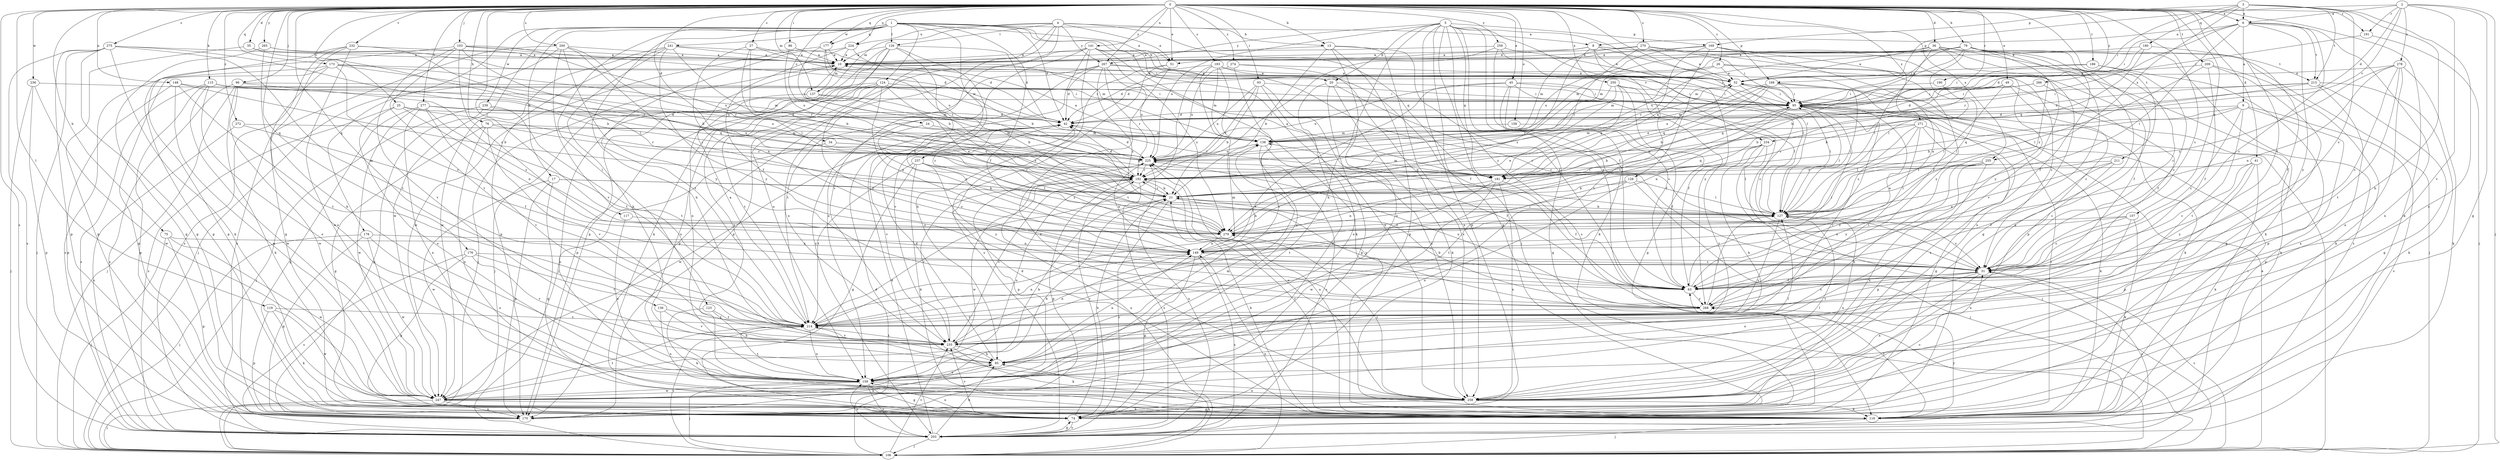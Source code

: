 strict digraph  {
0;
1;
2;
3;
4;
5;
6;
8;
9;
10;
13;
17;
20;
21;
24;
25;
26;
27;
31;
34;
35;
36;
41;
42;
45;
49;
51;
52;
63;
74;
75;
76;
79;
85;
86;
93;
95;
96;
103;
106;
115;
116;
117;
119;
123;
124;
126;
127;
128;
136;
137;
138;
141;
148;
149;
157;
158;
159;
168;
169;
170;
173;
176;
177;
178;
180;
181;
186;
190;
191;
192;
193;
200;
203;
209;
211;
213;
214;
224;
225;
232;
234;
235;
236;
237;
239;
241;
247;
250;
255;
258;
259;
265;
266;
267;
268;
270;
271;
272;
274;
275;
277;
278;
279;
0 -> 6  [label=a];
0 -> 13  [label=b];
0 -> 24  [label=c];
0 -> 25  [label=c];
0 -> 26  [label=c];
0 -> 27  [label=c];
0 -> 31  [label=c];
0 -> 34  [label=d];
0 -> 35  [label=d];
0 -> 36  [label=d];
0 -> 41  [label=d];
0 -> 45  [label=e];
0 -> 49  [label=e];
0 -> 51  [label=e];
0 -> 63  [label=f];
0 -> 75  [label=h];
0 -> 76  [label=h];
0 -> 79  [label=h];
0 -> 86  [label=i];
0 -> 93  [label=i];
0 -> 96  [label=j];
0 -> 103  [label=j];
0 -> 115  [label=k];
0 -> 116  [label=k];
0 -> 117  [label=l];
0 -> 119  [label=l];
0 -> 128  [label=m];
0 -> 136  [label=m];
0 -> 137  [label=m];
0 -> 141  [label=n];
0 -> 148  [label=n];
0 -> 157  [label=o];
0 -> 158  [label=o];
0 -> 168  [label=p];
0 -> 173  [label=q];
0 -> 176  [label=q];
0 -> 177  [label=q];
0 -> 186  [label=r];
0 -> 190  [label=r];
0 -> 191  [label=r];
0 -> 193  [label=s];
0 -> 200  [label=s];
0 -> 203  [label=s];
0 -> 209  [label=t];
0 -> 211  [label=t];
0 -> 224  [label=u];
0 -> 232  [label=v];
0 -> 236  [label=w];
0 -> 250  [label=x];
0 -> 255  [label=x];
0 -> 259  [label=y];
0 -> 265  [label=y];
0 -> 266  [label=y];
0 -> 267  [label=y];
0 -> 270  [label=z];
0 -> 271  [label=z];
0 -> 272  [label=z];
0 -> 274  [label=z];
0 -> 275  [label=z];
0 -> 277  [label=z];
1 -> 13  [label=b];
1 -> 17  [label=b];
1 -> 20  [label=b];
1 -> 42  [label=d];
1 -> 51  [label=e];
1 -> 63  [label=f];
1 -> 85  [label=h];
1 -> 123  [label=l];
1 -> 124  [label=l];
1 -> 126  [label=l];
1 -> 177  [label=q];
1 -> 178  [label=q];
1 -> 234  [label=v];
1 -> 237  [label=w];
1 -> 239  [label=w];
1 -> 241  [label=w];
1 -> 247  [label=w];
2 -> 6  [label=a];
2 -> 42  [label=d];
2 -> 74  [label=g];
2 -> 106  [label=j];
2 -> 168  [label=p];
2 -> 191  [label=r];
2 -> 234  [label=v];
2 -> 235  [label=v];
2 -> 278  [label=z];
3 -> 6  [label=a];
3 -> 31  [label=c];
3 -> 85  [label=h];
3 -> 95  [label=i];
3 -> 169  [label=p];
3 -> 180  [label=q];
3 -> 213  [label=t];
3 -> 255  [label=x];
3 -> 258  [label=x];
4 -> 8  [label=a];
4 -> 51  [label=e];
4 -> 126  [label=l];
4 -> 137  [label=m];
4 -> 159  [label=o];
4 -> 181  [label=q];
4 -> 224  [label=u];
4 -> 235  [label=v];
4 -> 258  [label=x];
4 -> 267  [label=y];
5 -> 20  [label=b];
5 -> 31  [label=c];
5 -> 63  [label=f];
5 -> 74  [label=g];
5 -> 85  [label=h];
5 -> 106  [label=j];
5 -> 127  [label=l];
5 -> 169  [label=p];
5 -> 170  [label=p];
5 -> 181  [label=q];
5 -> 203  [label=s];
5 -> 225  [label=u];
5 -> 267  [label=y];
5 -> 268  [label=y];
6 -> 8  [label=a];
6 -> 9  [label=a];
6 -> 31  [label=c];
6 -> 95  [label=i];
6 -> 127  [label=l];
6 -> 192  [label=r];
6 -> 213  [label=t];
6 -> 258  [label=x];
6 -> 268  [label=y];
8 -> 10  [label=a];
8 -> 51  [label=e];
8 -> 63  [label=f];
8 -> 106  [label=j];
8 -> 213  [label=t];
8 -> 214  [label=t];
8 -> 268  [label=y];
8 -> 279  [label=z];
9 -> 21  [label=b];
9 -> 31  [label=c];
9 -> 42  [label=d];
9 -> 170  [label=p];
9 -> 181  [label=q];
9 -> 203  [label=s];
9 -> 214  [label=t];
10 -> 52  [label=e];
10 -> 106  [label=j];
10 -> 137  [label=m];
13 -> 10  [label=a];
13 -> 21  [label=b];
13 -> 63  [label=f];
13 -> 74  [label=g];
13 -> 159  [label=o];
13 -> 258  [label=x];
17 -> 21  [label=b];
17 -> 74  [label=g];
17 -> 170  [label=p];
17 -> 247  [label=w];
17 -> 279  [label=z];
20 -> 31  [label=c];
20 -> 74  [label=g];
20 -> 95  [label=i];
20 -> 116  [label=k];
20 -> 247  [label=w];
21 -> 127  [label=l];
21 -> 192  [label=r];
21 -> 203  [label=s];
21 -> 268  [label=y];
24 -> 138  [label=m];
24 -> 279  [label=z];
25 -> 42  [label=d];
25 -> 149  [label=n];
25 -> 159  [label=o];
25 -> 192  [label=r];
25 -> 203  [label=s];
26 -> 31  [label=c];
26 -> 42  [label=d];
26 -> 52  [label=e];
26 -> 63  [label=f];
26 -> 138  [label=m];
27 -> 10  [label=a];
27 -> 42  [label=d];
27 -> 127  [label=l];
27 -> 149  [label=n];
27 -> 192  [label=r];
31 -> 63  [label=f];
31 -> 159  [label=o];
31 -> 203  [label=s];
31 -> 214  [label=t];
31 -> 258  [label=x];
34 -> 159  [label=o];
34 -> 181  [label=q];
34 -> 225  [label=u];
35 -> 10  [label=a];
35 -> 170  [label=p];
35 -> 192  [label=r];
36 -> 10  [label=a];
36 -> 52  [label=e];
36 -> 116  [label=k];
36 -> 127  [label=l];
36 -> 138  [label=m];
36 -> 203  [label=s];
36 -> 235  [label=v];
36 -> 258  [label=x];
41 -> 31  [label=c];
41 -> 116  [label=k];
41 -> 170  [label=p];
41 -> 192  [label=r];
41 -> 268  [label=y];
42 -> 138  [label=m];
42 -> 235  [label=v];
42 -> 247  [label=w];
45 -> 31  [label=c];
45 -> 63  [label=f];
45 -> 74  [label=g];
45 -> 95  [label=i];
45 -> 127  [label=l];
45 -> 214  [label=t];
45 -> 225  [label=u];
49 -> 31  [label=c];
49 -> 42  [label=d];
49 -> 95  [label=i];
49 -> 116  [label=k];
49 -> 127  [label=l];
49 -> 181  [label=q];
51 -> 203  [label=s];
51 -> 235  [label=v];
51 -> 258  [label=x];
52 -> 95  [label=i];
52 -> 127  [label=l];
63 -> 52  [label=e];
63 -> 95  [label=i];
63 -> 268  [label=y];
74 -> 21  [label=b];
74 -> 159  [label=o];
74 -> 192  [label=r];
74 -> 203  [label=s];
74 -> 235  [label=v];
75 -> 74  [label=g];
75 -> 106  [label=j];
75 -> 149  [label=n];
75 -> 247  [label=w];
76 -> 74  [label=g];
76 -> 138  [label=m];
76 -> 192  [label=r];
76 -> 235  [label=v];
76 -> 258  [label=x];
79 -> 10  [label=a];
79 -> 21  [label=b];
79 -> 31  [label=c];
79 -> 63  [label=f];
79 -> 95  [label=i];
79 -> 127  [label=l];
79 -> 138  [label=m];
79 -> 170  [label=p];
79 -> 225  [label=u];
79 -> 258  [label=x];
79 -> 279  [label=z];
85 -> 42  [label=d];
85 -> 149  [label=n];
85 -> 159  [label=o];
86 -> 10  [label=a];
86 -> 225  [label=u];
93 -> 21  [label=b];
93 -> 95  [label=i];
93 -> 159  [label=o];
93 -> 192  [label=r];
93 -> 225  [label=u];
93 -> 258  [label=x];
95 -> 42  [label=d];
95 -> 106  [label=j];
95 -> 127  [label=l];
95 -> 149  [label=n];
95 -> 258  [label=x];
95 -> 279  [label=z];
96 -> 95  [label=i];
96 -> 106  [label=j];
96 -> 116  [label=k];
96 -> 203  [label=s];
96 -> 214  [label=t];
96 -> 247  [label=w];
103 -> 10  [label=a];
103 -> 21  [label=b];
103 -> 42  [label=d];
103 -> 74  [label=g];
103 -> 214  [label=t];
103 -> 225  [label=u];
103 -> 235  [label=v];
103 -> 279  [label=z];
106 -> 31  [label=c];
106 -> 42  [label=d];
106 -> 52  [label=e];
106 -> 85  [label=h];
106 -> 149  [label=n];
106 -> 214  [label=t];
106 -> 225  [label=u];
106 -> 235  [label=v];
115 -> 95  [label=i];
115 -> 159  [label=o];
115 -> 170  [label=p];
115 -> 181  [label=q];
115 -> 203  [label=s];
115 -> 225  [label=u];
115 -> 247  [label=w];
116 -> 21  [label=b];
116 -> 42  [label=d];
116 -> 63  [label=f];
116 -> 95  [label=i];
116 -> 106  [label=j];
116 -> 192  [label=r];
116 -> 225  [label=u];
116 -> 268  [label=y];
117 -> 159  [label=o];
117 -> 279  [label=z];
119 -> 116  [label=k];
119 -> 170  [label=p];
119 -> 214  [label=t];
119 -> 247  [label=w];
123 -> 85  [label=h];
123 -> 116  [label=k];
123 -> 214  [label=t];
124 -> 63  [label=f];
124 -> 95  [label=i];
124 -> 106  [label=j];
124 -> 127  [label=l];
124 -> 149  [label=n];
124 -> 159  [label=o];
124 -> 170  [label=p];
124 -> 214  [label=t];
124 -> 279  [label=z];
126 -> 10  [label=a];
126 -> 31  [label=c];
126 -> 42  [label=d];
126 -> 116  [label=k];
126 -> 149  [label=n];
126 -> 159  [label=o];
126 -> 170  [label=p];
126 -> 258  [label=x];
127 -> 21  [label=b];
127 -> 31  [label=c];
127 -> 235  [label=v];
127 -> 258  [label=x];
127 -> 279  [label=z];
128 -> 21  [label=b];
128 -> 106  [label=j];
128 -> 127  [label=l];
128 -> 159  [label=o];
128 -> 214  [label=t];
136 -> 214  [label=t];
136 -> 235  [label=v];
136 -> 258  [label=x];
137 -> 21  [label=b];
137 -> 106  [label=j];
137 -> 138  [label=m];
138 -> 10  [label=a];
138 -> 63  [label=f];
138 -> 203  [label=s];
138 -> 225  [label=u];
141 -> 10  [label=a];
141 -> 31  [label=c];
141 -> 85  [label=h];
141 -> 116  [label=k];
141 -> 159  [label=o];
141 -> 170  [label=p];
141 -> 203  [label=s];
141 -> 258  [label=x];
141 -> 279  [label=z];
148 -> 21  [label=b];
148 -> 95  [label=i];
148 -> 170  [label=p];
148 -> 214  [label=t];
148 -> 247  [label=w];
149 -> 31  [label=c];
149 -> 74  [label=g];
149 -> 138  [label=m];
149 -> 203  [label=s];
157 -> 31  [label=c];
157 -> 116  [label=k];
157 -> 149  [label=n];
157 -> 258  [label=x];
157 -> 279  [label=z];
158 -> 63  [label=f];
158 -> 138  [label=m];
159 -> 21  [label=b];
159 -> 74  [label=g];
159 -> 106  [label=j];
159 -> 127  [label=l];
159 -> 203  [label=s];
159 -> 214  [label=t];
159 -> 247  [label=w];
159 -> 258  [label=x];
168 -> 21  [label=b];
168 -> 95  [label=i];
168 -> 116  [label=k];
168 -> 127  [label=l];
168 -> 138  [label=m];
168 -> 181  [label=q];
168 -> 225  [label=u];
169 -> 10  [label=a];
169 -> 74  [label=g];
169 -> 149  [label=n];
169 -> 181  [label=q];
169 -> 192  [label=r];
169 -> 225  [label=u];
169 -> 268  [label=y];
170 -> 31  [label=c];
170 -> 85  [label=h];
173 -> 31  [label=c];
173 -> 52  [label=e];
173 -> 138  [label=m];
173 -> 159  [label=o];
173 -> 170  [label=p];
173 -> 203  [label=s];
173 -> 225  [label=u];
176 -> 31  [label=c];
176 -> 74  [label=g];
176 -> 203  [label=s];
176 -> 214  [label=t];
176 -> 235  [label=v];
177 -> 10  [label=a];
177 -> 21  [label=b];
177 -> 192  [label=r];
177 -> 225  [label=u];
177 -> 247  [label=w];
178 -> 106  [label=j];
178 -> 149  [label=n];
178 -> 159  [label=o];
178 -> 170  [label=p];
178 -> 247  [label=w];
180 -> 10  [label=a];
180 -> 42  [label=d];
180 -> 63  [label=f];
180 -> 181  [label=q];
181 -> 10  [label=a];
181 -> 52  [label=e];
181 -> 63  [label=f];
181 -> 138  [label=m];
181 -> 149  [label=n];
181 -> 214  [label=t];
181 -> 247  [label=w];
181 -> 258  [label=x];
186 -> 31  [label=c];
186 -> 52  [label=e];
186 -> 95  [label=i];
186 -> 170  [label=p];
190 -> 95  [label=i];
190 -> 127  [label=l];
191 -> 95  [label=i];
191 -> 106  [label=j];
192 -> 21  [label=b];
192 -> 42  [label=d];
192 -> 159  [label=o];
192 -> 170  [label=p];
192 -> 203  [label=s];
192 -> 235  [label=v];
192 -> 247  [label=w];
193 -> 42  [label=d];
193 -> 52  [label=e];
193 -> 63  [label=f];
193 -> 85  [label=h];
193 -> 138  [label=m];
193 -> 159  [label=o];
193 -> 214  [label=t];
200 -> 10  [label=a];
200 -> 106  [label=j];
200 -> 192  [label=r];
200 -> 203  [label=s];
200 -> 235  [label=v];
200 -> 268  [label=y];
200 -> 279  [label=z];
203 -> 42  [label=d];
203 -> 74  [label=g];
203 -> 85  [label=h];
203 -> 95  [label=i];
203 -> 106  [label=j];
203 -> 159  [label=o];
203 -> 225  [label=u];
209 -> 52  [label=e];
209 -> 63  [label=f];
209 -> 74  [label=g];
209 -> 116  [label=k];
209 -> 127  [label=l];
211 -> 31  [label=c];
211 -> 63  [label=f];
211 -> 149  [label=n];
211 -> 192  [label=r];
213 -> 21  [label=b];
213 -> 42  [label=d];
213 -> 74  [label=g];
213 -> 95  [label=i];
213 -> 116  [label=k];
213 -> 258  [label=x];
214 -> 10  [label=a];
214 -> 149  [label=n];
214 -> 159  [label=o];
214 -> 235  [label=v];
224 -> 10  [label=a];
224 -> 21  [label=b];
224 -> 63  [label=f];
224 -> 214  [label=t];
225 -> 42  [label=d];
225 -> 149  [label=n];
225 -> 170  [label=p];
225 -> 181  [label=q];
225 -> 192  [label=r];
232 -> 10  [label=a];
232 -> 74  [label=g];
232 -> 127  [label=l];
232 -> 170  [label=p];
232 -> 203  [label=s];
232 -> 247  [label=w];
234 -> 85  [label=h];
234 -> 106  [label=j];
234 -> 127  [label=l];
234 -> 181  [label=q];
234 -> 225  [label=u];
234 -> 235  [label=v];
235 -> 85  [label=h];
235 -> 95  [label=i];
235 -> 116  [label=k];
235 -> 149  [label=n];
235 -> 192  [label=r];
235 -> 214  [label=t];
236 -> 95  [label=i];
236 -> 106  [label=j];
236 -> 170  [label=p];
236 -> 247  [label=w];
237 -> 74  [label=g];
237 -> 116  [label=k];
237 -> 127  [label=l];
237 -> 192  [label=r];
237 -> 214  [label=t];
237 -> 268  [label=y];
237 -> 279  [label=z];
239 -> 42  [label=d];
239 -> 106  [label=j];
239 -> 170  [label=p];
239 -> 214  [label=t];
241 -> 10  [label=a];
241 -> 21  [label=b];
241 -> 85  [label=h];
241 -> 138  [label=m];
241 -> 170  [label=p];
241 -> 247  [label=w];
241 -> 268  [label=y];
247 -> 21  [label=b];
247 -> 106  [label=j];
247 -> 116  [label=k];
247 -> 127  [label=l];
247 -> 138  [label=m];
247 -> 170  [label=p];
247 -> 214  [label=t];
250 -> 63  [label=f];
250 -> 74  [label=g];
250 -> 95  [label=i];
250 -> 181  [label=q];
250 -> 192  [label=r];
250 -> 279  [label=z];
255 -> 85  [label=h];
255 -> 127  [label=l];
255 -> 170  [label=p];
255 -> 192  [label=r];
255 -> 258  [label=x];
255 -> 268  [label=y];
258 -> 74  [label=g];
258 -> 116  [label=k];
258 -> 225  [label=u];
258 -> 279  [label=z];
259 -> 10  [label=a];
259 -> 52  [label=e];
259 -> 116  [label=k];
259 -> 127  [label=l];
259 -> 192  [label=r];
265 -> 10  [label=a];
265 -> 74  [label=g];
265 -> 85  [label=h];
265 -> 95  [label=i];
266 -> 21  [label=b];
266 -> 63  [label=f];
266 -> 95  [label=i];
267 -> 42  [label=d];
267 -> 52  [label=e];
267 -> 95  [label=i];
267 -> 170  [label=p];
267 -> 192  [label=r];
267 -> 214  [label=t];
267 -> 225  [label=u];
267 -> 279  [label=z];
268 -> 21  [label=b];
268 -> 31  [label=c];
268 -> 127  [label=l];
268 -> 214  [label=t];
268 -> 225  [label=u];
270 -> 10  [label=a];
270 -> 52  [label=e];
270 -> 95  [label=i];
270 -> 138  [label=m];
270 -> 192  [label=r];
270 -> 268  [label=y];
271 -> 21  [label=b];
271 -> 74  [label=g];
271 -> 116  [label=k];
271 -> 127  [label=l];
271 -> 138  [label=m];
271 -> 214  [label=t];
271 -> 279  [label=z];
272 -> 63  [label=f];
272 -> 138  [label=m];
272 -> 203  [label=s];
274 -> 52  [label=e];
274 -> 225  [label=u];
274 -> 235  [label=v];
274 -> 258  [label=x];
275 -> 10  [label=a];
275 -> 21  [label=b];
275 -> 74  [label=g];
275 -> 106  [label=j];
275 -> 116  [label=k];
275 -> 170  [label=p];
275 -> 203  [label=s];
275 -> 214  [label=t];
277 -> 42  [label=d];
277 -> 74  [label=g];
277 -> 225  [label=u];
277 -> 235  [label=v];
277 -> 247  [label=w];
277 -> 258  [label=x];
277 -> 279  [label=z];
278 -> 31  [label=c];
278 -> 52  [label=e];
278 -> 116  [label=k];
278 -> 149  [label=n];
278 -> 159  [label=o];
278 -> 214  [label=t];
278 -> 279  [label=z];
279 -> 10  [label=a];
279 -> 52  [label=e];
279 -> 95  [label=i];
279 -> 149  [label=n];
}
